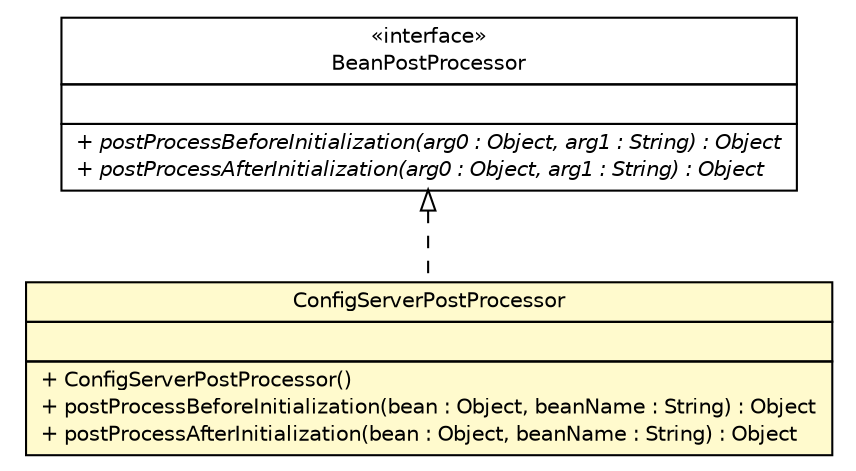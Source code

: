 #!/usr/local/bin/dot
#
# Class diagram 
# Generated by UMLGraph version R5_6-24-gf6e263 (http://www.umlgraph.org/)
#

digraph G {
	edge [fontname="Helvetica",fontsize=10,labelfontname="Helvetica",labelfontsize=10];
	node [fontname="Helvetica",fontsize=10,shape=plaintext];
	nodesep=0.25;
	ranksep=0.5;
	// cn.home1.oss.lib.adminclient.starter.ConfigServerPostProcessor
	c10 [label=<<table title="cn.home1.oss.lib.adminclient.starter.ConfigServerPostProcessor" border="0" cellborder="1" cellspacing="0" cellpadding="2" port="p" bgcolor="lemonChiffon" href="./ConfigServerPostProcessor.html">
		<tr><td><table border="0" cellspacing="0" cellpadding="1">
<tr><td align="center" balign="center"> ConfigServerPostProcessor </td></tr>
		</table></td></tr>
		<tr><td><table border="0" cellspacing="0" cellpadding="1">
<tr><td align="left" balign="left">  </td></tr>
		</table></td></tr>
		<tr><td><table border="0" cellspacing="0" cellpadding="1">
<tr><td align="left" balign="left"> + ConfigServerPostProcessor() </td></tr>
<tr><td align="left" balign="left"> + postProcessBeforeInitialization(bean : Object, beanName : String) : Object </td></tr>
<tr><td align="left" balign="left"> + postProcessAfterInitialization(bean : Object, beanName : String) : Object </td></tr>
		</table></td></tr>
		</table>>, URL="./ConfigServerPostProcessor.html", fontname="Helvetica", fontcolor="black", fontsize=10.0];
	//cn.home1.oss.lib.adminclient.starter.ConfigServerPostProcessor implements org.springframework.beans.factory.config.BeanPostProcessor
	c11:p -> c10:p [dir=back,arrowtail=empty,style=dashed];
	// org.springframework.beans.factory.config.BeanPostProcessor
	c11 [label=<<table title="org.springframework.beans.factory.config.BeanPostProcessor" border="0" cellborder="1" cellspacing="0" cellpadding="2" port="p" href="http://java.sun.com/j2se/1.4.2/docs/api/org/springframework/beans/factory/config/BeanPostProcessor.html">
		<tr><td><table border="0" cellspacing="0" cellpadding="1">
<tr><td align="center" balign="center"> &#171;interface&#187; </td></tr>
<tr><td align="center" balign="center"> BeanPostProcessor </td></tr>
		</table></td></tr>
		<tr><td><table border="0" cellspacing="0" cellpadding="1">
<tr><td align="left" balign="left">  </td></tr>
		</table></td></tr>
		<tr><td><table border="0" cellspacing="0" cellpadding="1">
<tr><td align="left" balign="left"><font face="Helvetica-Oblique" point-size="10.0"> + postProcessBeforeInitialization(arg0 : Object, arg1 : String) : Object </font></td></tr>
<tr><td align="left" balign="left"><font face="Helvetica-Oblique" point-size="10.0"> + postProcessAfterInitialization(arg0 : Object, arg1 : String) : Object </font></td></tr>
		</table></td></tr>
		</table>>, URL="http://java.sun.com/j2se/1.4.2/docs/api/org/springframework/beans/factory/config/BeanPostProcessor.html", fontname="Helvetica", fontcolor="black", fontsize=10.0];
}

